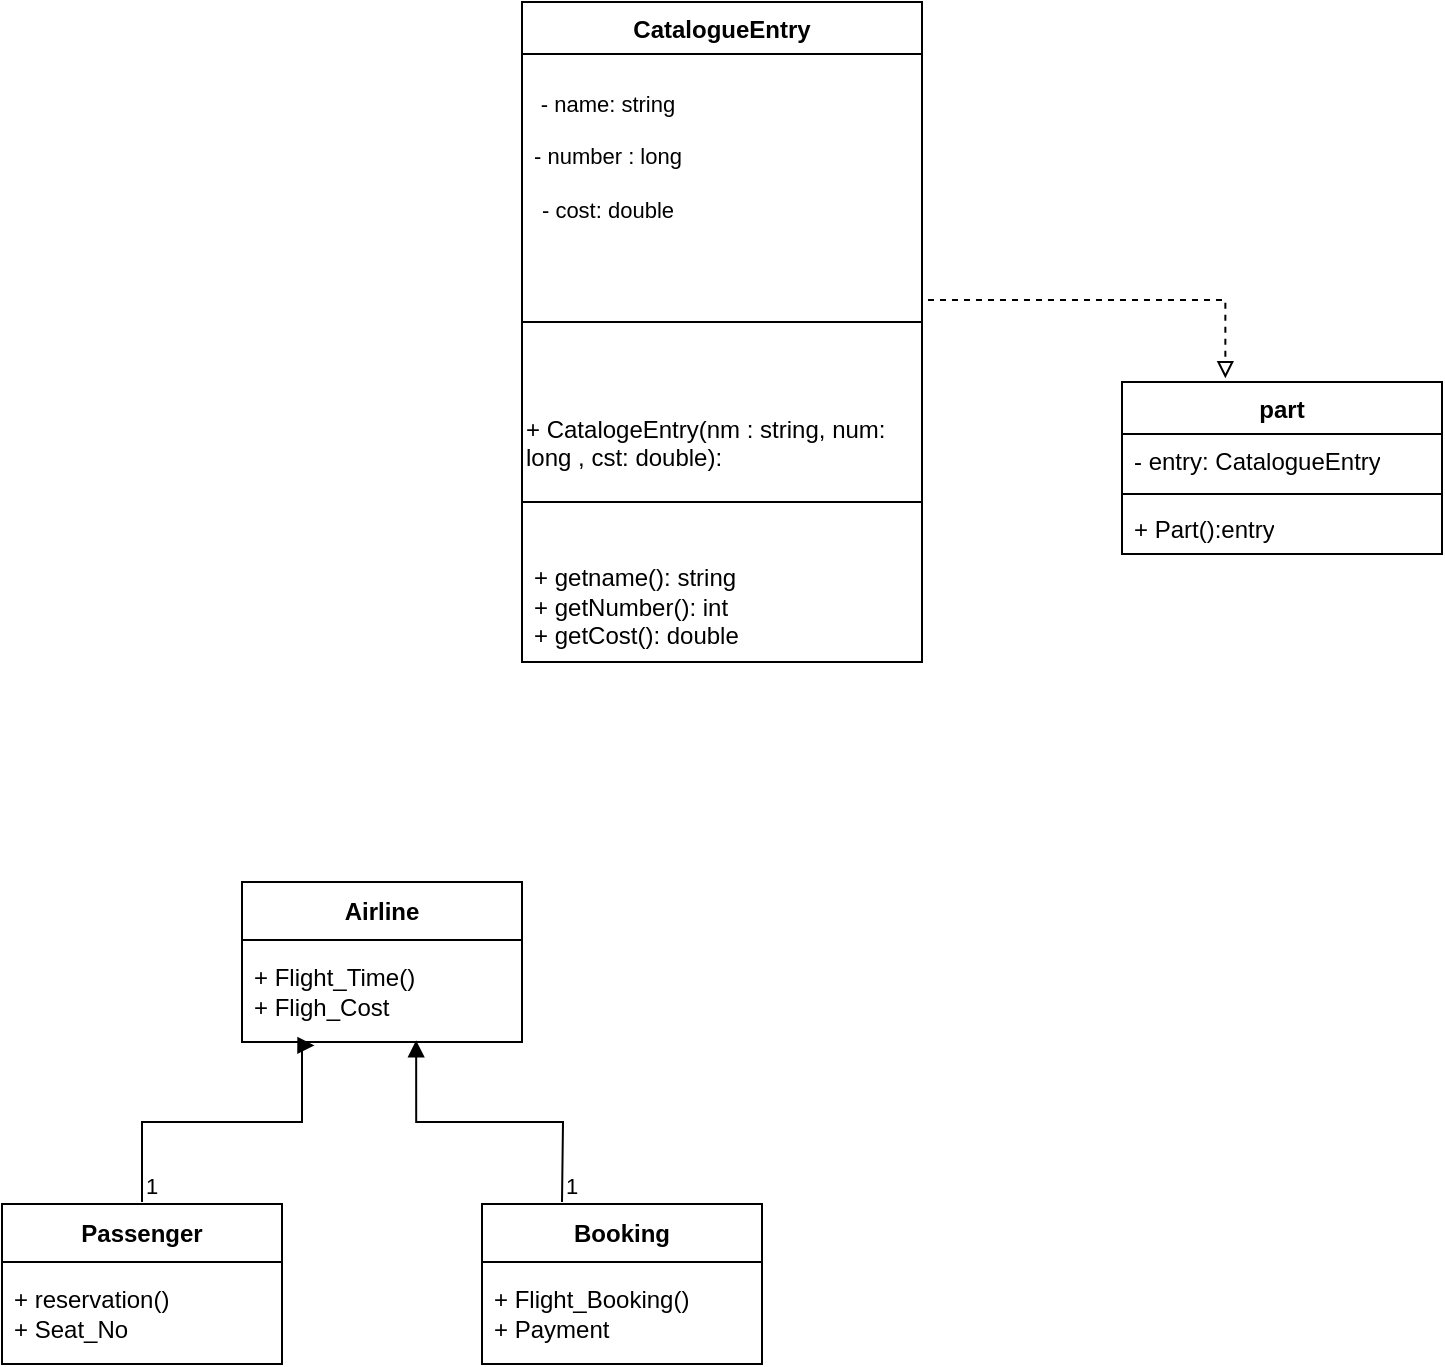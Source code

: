 <mxfile version="23.1.6" type="github">
  <diagram name="Page-1" id="t-DA0OmfxoU6DMyOxNg7">
    <mxGraphModel dx="977" dy="1534" grid="1" gridSize="10" guides="1" tooltips="1" connect="1" arrows="1" fold="1" page="1" pageScale="1" pageWidth="850" pageHeight="1100" math="0" shadow="0">
      <root>
        <mxCell id="0" />
        <mxCell id="1" parent="0" />
        <mxCell id="8iWNZ-sFhmrdgXStv8WH-15" value="part" style="swimlane;fontStyle=1;align=center;verticalAlign=top;childLayout=stackLayout;horizontal=1;startSize=26;horizontalStack=0;resizeParent=1;resizeParentMax=0;resizeLast=0;collapsible=1;marginBottom=0;whiteSpace=wrap;html=1;" parent="1" vertex="1">
          <mxGeometry x="730" y="60" width="160" height="86" as="geometry" />
        </mxCell>
        <mxCell id="8iWNZ-sFhmrdgXStv8WH-16" value="- entry: CatalogueEntry" style="text;strokeColor=none;fillColor=none;align=left;verticalAlign=top;spacingLeft=4;spacingRight=4;overflow=hidden;rotatable=0;points=[[0,0.5],[1,0.5]];portConstraint=eastwest;whiteSpace=wrap;html=1;" parent="8iWNZ-sFhmrdgXStv8WH-15" vertex="1">
          <mxGeometry y="26" width="160" height="26" as="geometry" />
        </mxCell>
        <mxCell id="8iWNZ-sFhmrdgXStv8WH-17" value="" style="line;strokeWidth=1;fillColor=none;align=left;verticalAlign=middle;spacingTop=-1;spacingLeft=3;spacingRight=3;rotatable=0;labelPosition=right;points=[];portConstraint=eastwest;strokeColor=inherit;" parent="8iWNZ-sFhmrdgXStv8WH-15" vertex="1">
          <mxGeometry y="52" width="160" height="8" as="geometry" />
        </mxCell>
        <mxCell id="8iWNZ-sFhmrdgXStv8WH-18" value="+ Part():entry" style="text;strokeColor=none;fillColor=none;align=left;verticalAlign=top;spacingLeft=4;spacingRight=4;overflow=hidden;rotatable=0;points=[[0,0.5],[1,0.5]];portConstraint=eastwest;whiteSpace=wrap;html=1;" parent="8iWNZ-sFhmrdgXStv8WH-15" vertex="1">
          <mxGeometry y="60" width="160" height="26" as="geometry" />
        </mxCell>
        <mxCell id="DnjBstyuye-LVImxaM1e-4" value="CatalogueEntry" style="swimlane;fontStyle=1;align=center;verticalAlign=top;childLayout=stackLayout;horizontal=1;startSize=26;horizontalStack=0;resizeParent=1;resizeParentMax=0;resizeLast=0;collapsible=1;marginBottom=0;whiteSpace=wrap;html=1;" parent="1" vertex="1">
          <mxGeometry x="430" y="-130" width="200" height="330" as="geometry" />
        </mxCell>
        <mxCell id="DnjBstyuye-LVImxaM1e-5" value="&lt;p style=&quot;border-color: var(--border-color); text-align: center; line-height: 15.4px; font-size: 11px;&quot;&gt;- name: string&lt;/p&gt;&lt;p style=&quot;border-color: var(--border-color); text-align: center; line-height: 15.4px; font-size: 11px;&quot;&gt;- number : long&lt;/p&gt;&lt;p style=&quot;border-color: var(--border-color); text-align: center; line-height: 15.4px; font-size: 11px;&quot;&gt;- cost: double&lt;/p&gt;" style="text;strokeColor=none;fillColor=none;align=left;verticalAlign=top;spacingLeft=4;spacingRight=4;overflow=hidden;rotatable=0;points=[[0,0.5],[1,0.5]];portConstraint=eastwest;whiteSpace=wrap;html=1;" parent="DnjBstyuye-LVImxaM1e-4" vertex="1">
          <mxGeometry y="26" width="200" height="94" as="geometry" />
        </mxCell>
        <mxCell id="DnjBstyuye-LVImxaM1e-14" value="" style="line;strokeWidth=1;fillColor=none;align=left;verticalAlign=middle;spacingTop=-1;spacingLeft=3;spacingRight=3;rotatable=0;labelPosition=right;points=[];portConstraint=eastwest;strokeColor=inherit;" parent="DnjBstyuye-LVImxaM1e-4" vertex="1">
          <mxGeometry y="120" width="200" height="80" as="geometry" />
        </mxCell>
        <mxCell id="DnjBstyuye-LVImxaM1e-15" value="+ CatalogeEntry(nm : string, num: long , cst: double):" style="text;whiteSpace=wrap;html=1;" parent="DnjBstyuye-LVImxaM1e-4" vertex="1">
          <mxGeometry y="200" width="200" height="40" as="geometry" />
        </mxCell>
        <mxCell id="DnjBstyuye-LVImxaM1e-6" value="" style="line;strokeWidth=1;fillColor=none;align=left;verticalAlign=middle;spacingTop=-1;spacingLeft=3;spacingRight=3;rotatable=0;labelPosition=right;points=[];portConstraint=eastwest;strokeColor=inherit;" parent="DnjBstyuye-LVImxaM1e-4" vertex="1">
          <mxGeometry y="240" width="200" height="20" as="geometry" />
        </mxCell>
        <mxCell id="DnjBstyuye-LVImxaM1e-7" value="&lt;br style=&quot;border-color: var(--border-color);&quot;&gt;+ getname(): string&amp;nbsp;&lt;br style=&quot;border-color: var(--border-color);&quot;&gt;+ getNumber(): int&lt;br style=&quot;border-color: var(--border-color);&quot;&gt;+ getCost(): double&lt;br style=&quot;border-color: var(--border-color);&quot;&gt;&amp;nbsp;&lt;div style=&quot;border-color: var(--border-color);&quot;&gt;&lt;br style=&quot;border-color: var(--border-color);&quot;&gt;&lt;br style=&quot;border-color: var(--border-color);&quot;&gt;&lt;/div&gt;" style="text;strokeColor=none;fillColor=none;align=left;verticalAlign=top;spacingLeft=4;spacingRight=4;overflow=hidden;rotatable=0;points=[[0,0.5],[1,0.5]];portConstraint=eastwest;whiteSpace=wrap;html=1;" parent="DnjBstyuye-LVImxaM1e-4" vertex="1">
          <mxGeometry y="260" width="200" height="70" as="geometry" />
        </mxCell>
        <mxCell id="DnjBstyuye-LVImxaM1e-16" value="" style="edgeStyle=elbowEdgeStyle;html=1;endArrow=block;elbow=vertical;endFill=0;dashed=1;rounded=0;entryX=0.323;entryY=-0.022;entryDx=0;entryDy=0;entryPerimeter=0;" parent="1" target="8iWNZ-sFhmrdgXStv8WH-15" edge="1">
          <mxGeometry width="160" relative="1" as="geometry">
            <mxPoint x="630" y="-20" as="sourcePoint" />
            <mxPoint x="790" y="-20" as="targetPoint" />
          </mxGeometry>
        </mxCell>
        <mxCell id="ME-v-1hu00yeOH7Sayxo-1" value="Airline" style="swimlane;fontStyle=1;align=center;verticalAlign=middle;childLayout=stackLayout;horizontal=1;startSize=29;horizontalStack=0;resizeParent=1;resizeParentMax=0;resizeLast=0;collapsible=0;marginBottom=0;html=1;whiteSpace=wrap;" vertex="1" parent="1">
          <mxGeometry x="290" y="310" width="140" height="80" as="geometry" />
        </mxCell>
        <mxCell id="ME-v-1hu00yeOH7Sayxo-3" value="+ Flight_Time()&lt;br&gt;+ Fligh_Cost" style="text;html=1;strokeColor=none;fillColor=none;align=left;verticalAlign=middle;spacingLeft=4;spacingRight=4;overflow=hidden;rotatable=0;points=[[0,0.5],[1,0.5]];portConstraint=eastwest;whiteSpace=wrap;" vertex="1" parent="ME-v-1hu00yeOH7Sayxo-1">
          <mxGeometry y="29" width="140" height="51" as="geometry" />
        </mxCell>
        <mxCell id="ME-v-1hu00yeOH7Sayxo-4" value="Booking" style="swimlane;fontStyle=1;align=center;verticalAlign=middle;childLayout=stackLayout;horizontal=1;startSize=29;horizontalStack=0;resizeParent=1;resizeParentMax=0;resizeLast=0;collapsible=0;marginBottom=0;html=1;whiteSpace=wrap;" vertex="1" parent="1">
          <mxGeometry x="410" y="471" width="140" height="80" as="geometry" />
        </mxCell>
        <mxCell id="ME-v-1hu00yeOH7Sayxo-6" value="+ Flight_Booking()&lt;br&gt;+ Payment" style="text;html=1;strokeColor=none;fillColor=none;align=left;verticalAlign=middle;spacingLeft=4;spacingRight=4;overflow=hidden;rotatable=0;points=[[0,0.5],[1,0.5]];portConstraint=eastwest;whiteSpace=wrap;" vertex="1" parent="ME-v-1hu00yeOH7Sayxo-4">
          <mxGeometry y="29" width="140" height="51" as="geometry" />
        </mxCell>
        <mxCell id="ME-v-1hu00yeOH7Sayxo-7" value="Passenger" style="swimlane;fontStyle=1;align=center;verticalAlign=middle;childLayout=stackLayout;horizontal=1;startSize=29;horizontalStack=0;resizeParent=1;resizeParentMax=0;resizeLast=0;collapsible=0;marginBottom=0;html=1;whiteSpace=wrap;" vertex="1" parent="1">
          <mxGeometry x="170" y="471" width="140" height="80" as="geometry" />
        </mxCell>
        <mxCell id="ME-v-1hu00yeOH7Sayxo-9" value="+ reservation()&lt;br&gt;+ Seat_No" style="text;html=1;strokeColor=none;fillColor=none;align=left;verticalAlign=middle;spacingLeft=4;spacingRight=4;overflow=hidden;rotatable=0;points=[[0,0.5],[1,0.5]];portConstraint=eastwest;whiteSpace=wrap;" vertex="1" parent="ME-v-1hu00yeOH7Sayxo-7">
          <mxGeometry y="29" width="140" height="51" as="geometry" />
        </mxCell>
        <mxCell id="ME-v-1hu00yeOH7Sayxo-10" value="" style="endArrow=block;endFill=1;html=1;edgeStyle=orthogonalEdgeStyle;align=left;verticalAlign=top;rounded=0;entryX=0.259;entryY=1.034;entryDx=0;entryDy=0;entryPerimeter=0;" edge="1" parent="1" target="ME-v-1hu00yeOH7Sayxo-3">
          <mxGeometry x="-1" relative="1" as="geometry">
            <mxPoint x="240" y="470" as="sourcePoint" />
            <mxPoint x="290" y="390" as="targetPoint" />
            <Array as="points">
              <mxPoint x="240" y="430" />
              <mxPoint x="320" y="430" />
              <mxPoint x="320" y="392" />
            </Array>
          </mxGeometry>
        </mxCell>
        <mxCell id="ME-v-1hu00yeOH7Sayxo-11" value="1" style="edgeLabel;resizable=0;html=1;align=left;verticalAlign=bottom;" connectable="0" vertex="1" parent="ME-v-1hu00yeOH7Sayxo-10">
          <mxGeometry x="-1" relative="1" as="geometry" />
        </mxCell>
        <mxCell id="ME-v-1hu00yeOH7Sayxo-12" value="" style="endArrow=block;endFill=1;html=1;edgeStyle=orthogonalEdgeStyle;align=left;verticalAlign=top;rounded=0;entryX=0.622;entryY=0.984;entryDx=0;entryDy=0;entryPerimeter=0;" edge="1" parent="1" target="ME-v-1hu00yeOH7Sayxo-3">
          <mxGeometry x="-1" relative="1" as="geometry">
            <mxPoint x="450" y="470" as="sourcePoint" />
            <mxPoint x="340" y="396" as="targetPoint" />
          </mxGeometry>
        </mxCell>
        <mxCell id="ME-v-1hu00yeOH7Sayxo-13" value="1" style="edgeLabel;resizable=0;html=1;align=left;verticalAlign=bottom;" connectable="0" vertex="1" parent="ME-v-1hu00yeOH7Sayxo-12">
          <mxGeometry x="-1" relative="1" as="geometry" />
        </mxCell>
      </root>
    </mxGraphModel>
  </diagram>
</mxfile>
